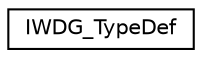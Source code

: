digraph "Graphical Class Hierarchy"
{
 // LATEX_PDF_SIZE
  edge [fontname="Helvetica",fontsize="10",labelfontname="Helvetica",labelfontsize="10"];
  node [fontname="Helvetica",fontsize="10",shape=record];
  rankdir="LR";
  Node0 [label="IWDG_TypeDef",height=0.2,width=0.4,color="black", fillcolor="white", style="filled",URL="$structIWDG__TypeDef.html",tooltip="Independent WATCHDOG."];
}
